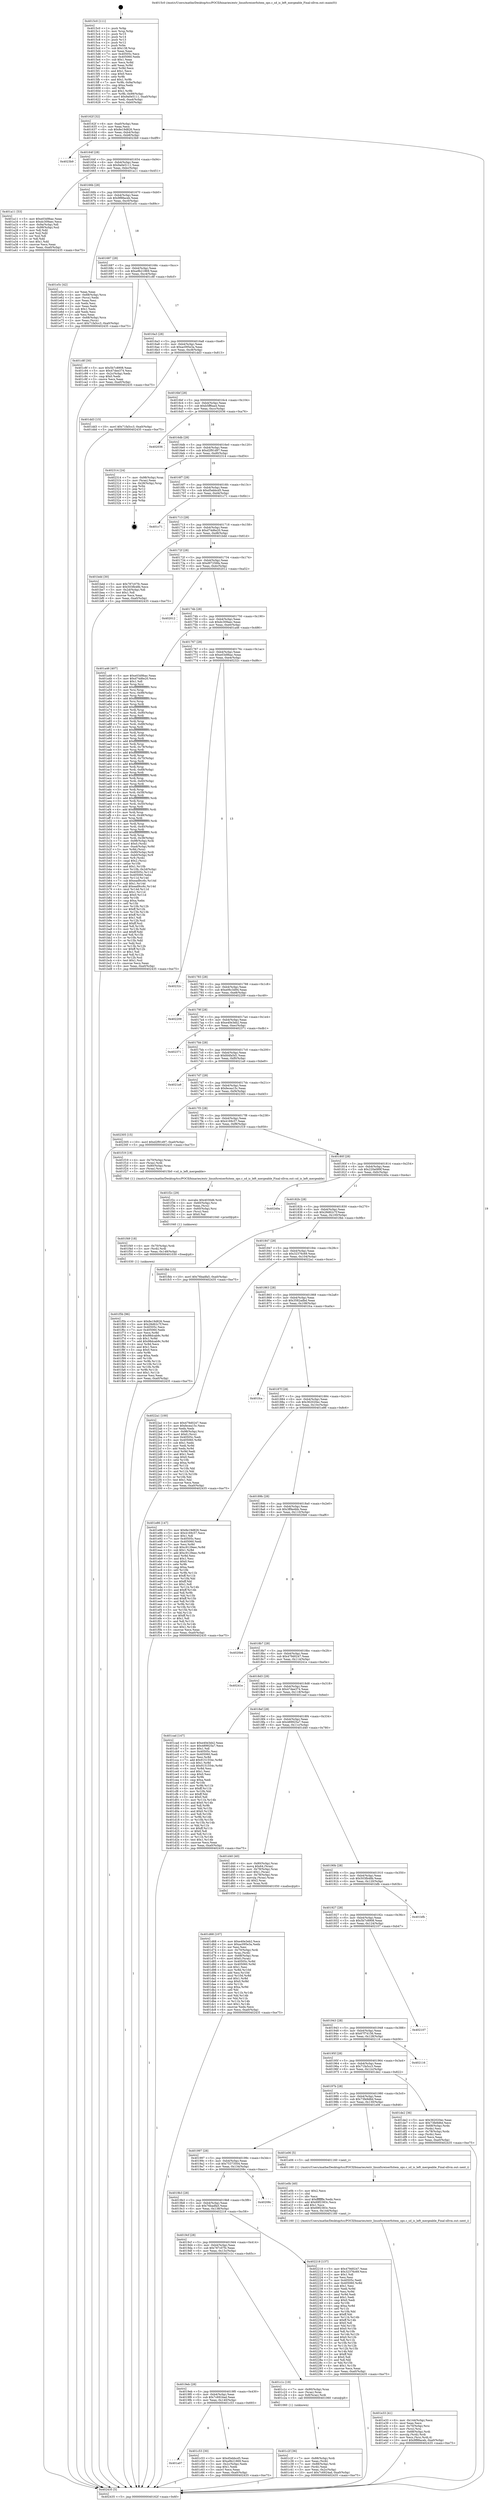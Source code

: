 digraph "0x4015c0" {
  label = "0x4015c0 (/mnt/c/Users/mathe/Desktop/tcc/POCII/binaries/extr_linuxfsreiserfsitem_ops.c_sd_is_left_mergeable_Final-ollvm.out::main(0))"
  labelloc = "t"
  node[shape=record]

  Entry [label="",width=0.3,height=0.3,shape=circle,fillcolor=black,style=filled]
  "0x40162f" [label="{
     0x40162f [32]\l
     | [instrs]\l
     &nbsp;&nbsp;0x40162f \<+6\>: mov -0xa0(%rbp),%eax\l
     &nbsp;&nbsp;0x401635 \<+2\>: mov %eax,%ecx\l
     &nbsp;&nbsp;0x401637 \<+6\>: sub $0x8e19d826,%ecx\l
     &nbsp;&nbsp;0x40163d \<+6\>: mov %eax,-0xb4(%rbp)\l
     &nbsp;&nbsp;0x401643 \<+6\>: mov %ecx,-0xb8(%rbp)\l
     &nbsp;&nbsp;0x401649 \<+6\>: je 00000000004023b9 \<main+0xdf9\>\l
  }"]
  "0x4023b9" [label="{
     0x4023b9\l
  }", style=dashed]
  "0x40164f" [label="{
     0x40164f [28]\l
     | [instrs]\l
     &nbsp;&nbsp;0x40164f \<+5\>: jmp 0000000000401654 \<main+0x94\>\l
     &nbsp;&nbsp;0x401654 \<+6\>: mov -0xb4(%rbp),%eax\l
     &nbsp;&nbsp;0x40165a \<+5\>: sub $0x9a0e5111,%eax\l
     &nbsp;&nbsp;0x40165f \<+6\>: mov %eax,-0xbc(%rbp)\l
     &nbsp;&nbsp;0x401665 \<+6\>: je 0000000000401a11 \<main+0x451\>\l
  }"]
  Exit [label="",width=0.3,height=0.3,shape=circle,fillcolor=black,style=filled,peripheries=2]
  "0x401a11" [label="{
     0x401a11 [53]\l
     | [instrs]\l
     &nbsp;&nbsp;0x401a11 \<+5\>: mov $0xe03d9bac,%eax\l
     &nbsp;&nbsp;0x401a16 \<+5\>: mov $0xdc309aec,%ecx\l
     &nbsp;&nbsp;0x401a1b \<+6\>: mov -0x9a(%rbp),%dl\l
     &nbsp;&nbsp;0x401a21 \<+7\>: mov -0x99(%rbp),%sil\l
     &nbsp;&nbsp;0x401a28 \<+3\>: mov %dl,%dil\l
     &nbsp;&nbsp;0x401a2b \<+3\>: and %sil,%dil\l
     &nbsp;&nbsp;0x401a2e \<+3\>: xor %sil,%dl\l
     &nbsp;&nbsp;0x401a31 \<+3\>: or %dl,%dil\l
     &nbsp;&nbsp;0x401a34 \<+4\>: test $0x1,%dil\l
     &nbsp;&nbsp;0x401a38 \<+3\>: cmovne %ecx,%eax\l
     &nbsp;&nbsp;0x401a3b \<+6\>: mov %eax,-0xa0(%rbp)\l
     &nbsp;&nbsp;0x401a41 \<+5\>: jmp 0000000000402435 \<main+0xe75\>\l
  }"]
  "0x40166b" [label="{
     0x40166b [28]\l
     | [instrs]\l
     &nbsp;&nbsp;0x40166b \<+5\>: jmp 0000000000401670 \<main+0xb0\>\l
     &nbsp;&nbsp;0x401670 \<+6\>: mov -0xb4(%rbp),%eax\l
     &nbsp;&nbsp;0x401676 \<+5\>: sub $0x9f88aceb,%eax\l
     &nbsp;&nbsp;0x40167b \<+6\>: mov %eax,-0xc0(%rbp)\l
     &nbsp;&nbsp;0x401681 \<+6\>: je 0000000000401e5c \<main+0x89c\>\l
  }"]
  "0x402435" [label="{
     0x402435 [5]\l
     | [instrs]\l
     &nbsp;&nbsp;0x402435 \<+5\>: jmp 000000000040162f \<main+0x6f\>\l
  }"]
  "0x4015c0" [label="{
     0x4015c0 [111]\l
     | [instrs]\l
     &nbsp;&nbsp;0x4015c0 \<+1\>: push %rbp\l
     &nbsp;&nbsp;0x4015c1 \<+3\>: mov %rsp,%rbp\l
     &nbsp;&nbsp;0x4015c4 \<+2\>: push %r15\l
     &nbsp;&nbsp;0x4015c6 \<+2\>: push %r14\l
     &nbsp;&nbsp;0x4015c8 \<+2\>: push %r13\l
     &nbsp;&nbsp;0x4015ca \<+2\>: push %r12\l
     &nbsp;&nbsp;0x4015cc \<+1\>: push %rbx\l
     &nbsp;&nbsp;0x4015cd \<+7\>: sub $0x138,%rsp\l
     &nbsp;&nbsp;0x4015d4 \<+2\>: xor %eax,%eax\l
     &nbsp;&nbsp;0x4015d6 \<+7\>: mov 0x40505c,%ecx\l
     &nbsp;&nbsp;0x4015dd \<+7\>: mov 0x405060,%edx\l
     &nbsp;&nbsp;0x4015e4 \<+3\>: sub $0x1,%eax\l
     &nbsp;&nbsp;0x4015e7 \<+3\>: mov %ecx,%r8d\l
     &nbsp;&nbsp;0x4015ea \<+3\>: add %eax,%r8d\l
     &nbsp;&nbsp;0x4015ed \<+4\>: imul %r8d,%ecx\l
     &nbsp;&nbsp;0x4015f1 \<+3\>: and $0x1,%ecx\l
     &nbsp;&nbsp;0x4015f4 \<+3\>: cmp $0x0,%ecx\l
     &nbsp;&nbsp;0x4015f7 \<+4\>: sete %r9b\l
     &nbsp;&nbsp;0x4015fb \<+4\>: and $0x1,%r9b\l
     &nbsp;&nbsp;0x4015ff \<+7\>: mov %r9b,-0x9a(%rbp)\l
     &nbsp;&nbsp;0x401606 \<+3\>: cmp $0xa,%edx\l
     &nbsp;&nbsp;0x401609 \<+4\>: setl %r9b\l
     &nbsp;&nbsp;0x40160d \<+4\>: and $0x1,%r9b\l
     &nbsp;&nbsp;0x401611 \<+7\>: mov %r9b,-0x99(%rbp)\l
     &nbsp;&nbsp;0x401618 \<+10\>: movl $0x9a0e5111,-0xa0(%rbp)\l
     &nbsp;&nbsp;0x401622 \<+6\>: mov %edi,-0xa4(%rbp)\l
     &nbsp;&nbsp;0x401628 \<+7\>: mov %rsi,-0xb0(%rbp)\l
  }"]
  "0x401f5b" [label="{
     0x401f5b [96]\l
     | [instrs]\l
     &nbsp;&nbsp;0x401f5b \<+5\>: mov $0x8e19d826,%eax\l
     &nbsp;&nbsp;0x401f60 \<+5\>: mov $0x28d62c7f,%esi\l
     &nbsp;&nbsp;0x401f65 \<+7\>: mov 0x40505c,%ecx\l
     &nbsp;&nbsp;0x401f6c \<+7\>: mov 0x405060,%edx\l
     &nbsp;&nbsp;0x401f73 \<+3\>: mov %ecx,%r8d\l
     &nbsp;&nbsp;0x401f76 \<+7\>: sub $0x98dcab9c,%r8d\l
     &nbsp;&nbsp;0x401f7d \<+4\>: sub $0x1,%r8d\l
     &nbsp;&nbsp;0x401f81 \<+7\>: add $0x98dcab9c,%r8d\l
     &nbsp;&nbsp;0x401f88 \<+4\>: imul %r8d,%ecx\l
     &nbsp;&nbsp;0x401f8c \<+3\>: and $0x1,%ecx\l
     &nbsp;&nbsp;0x401f8f \<+3\>: cmp $0x0,%ecx\l
     &nbsp;&nbsp;0x401f92 \<+4\>: sete %r9b\l
     &nbsp;&nbsp;0x401f96 \<+3\>: cmp $0xa,%edx\l
     &nbsp;&nbsp;0x401f99 \<+4\>: setl %r10b\l
     &nbsp;&nbsp;0x401f9d \<+3\>: mov %r9b,%r11b\l
     &nbsp;&nbsp;0x401fa0 \<+3\>: and %r10b,%r11b\l
     &nbsp;&nbsp;0x401fa3 \<+3\>: xor %r10b,%r9b\l
     &nbsp;&nbsp;0x401fa6 \<+3\>: or %r9b,%r11b\l
     &nbsp;&nbsp;0x401fa9 \<+4\>: test $0x1,%r11b\l
     &nbsp;&nbsp;0x401fad \<+3\>: cmovne %esi,%eax\l
     &nbsp;&nbsp;0x401fb0 \<+6\>: mov %eax,-0xa0(%rbp)\l
     &nbsp;&nbsp;0x401fb6 \<+5\>: jmp 0000000000402435 \<main+0xe75\>\l
  }"]
  "0x401e5c" [label="{
     0x401e5c [42]\l
     | [instrs]\l
     &nbsp;&nbsp;0x401e5c \<+2\>: xor %eax,%eax\l
     &nbsp;&nbsp;0x401e5e \<+4\>: mov -0x68(%rbp),%rcx\l
     &nbsp;&nbsp;0x401e62 \<+2\>: mov (%rcx),%edx\l
     &nbsp;&nbsp;0x401e64 \<+2\>: mov %eax,%esi\l
     &nbsp;&nbsp;0x401e66 \<+2\>: sub %edx,%esi\l
     &nbsp;&nbsp;0x401e68 \<+2\>: mov %eax,%edx\l
     &nbsp;&nbsp;0x401e6a \<+3\>: sub $0x1,%edx\l
     &nbsp;&nbsp;0x401e6d \<+2\>: add %edx,%esi\l
     &nbsp;&nbsp;0x401e6f \<+2\>: sub %esi,%eax\l
     &nbsp;&nbsp;0x401e71 \<+4\>: mov -0x68(%rbp),%rcx\l
     &nbsp;&nbsp;0x401e75 \<+2\>: mov %eax,(%rcx)\l
     &nbsp;&nbsp;0x401e77 \<+10\>: movl $0x71fa5cc3,-0xa0(%rbp)\l
     &nbsp;&nbsp;0x401e81 \<+5\>: jmp 0000000000402435 \<main+0xe75\>\l
  }"]
  "0x401687" [label="{
     0x401687 [28]\l
     | [instrs]\l
     &nbsp;&nbsp;0x401687 \<+5\>: jmp 000000000040168c \<main+0xcc\>\l
     &nbsp;&nbsp;0x40168c \<+6\>: mov -0xb4(%rbp),%eax\l
     &nbsp;&nbsp;0x401692 \<+5\>: sub $0xa9b21869,%eax\l
     &nbsp;&nbsp;0x401697 \<+6\>: mov %eax,-0xc4(%rbp)\l
     &nbsp;&nbsp;0x40169d \<+6\>: je 0000000000401c8f \<main+0x6cf\>\l
  }"]
  "0x401f49" [label="{
     0x401f49 [18]\l
     | [instrs]\l
     &nbsp;&nbsp;0x401f49 \<+4\>: mov -0x70(%rbp),%rdi\l
     &nbsp;&nbsp;0x401f4d \<+3\>: mov (%rdi),%rdi\l
     &nbsp;&nbsp;0x401f50 \<+6\>: mov %eax,-0x148(%rbp)\l
     &nbsp;&nbsp;0x401f56 \<+5\>: call 0000000000401030 \<free@plt\>\l
     | [calls]\l
     &nbsp;&nbsp;0x401030 \{1\} (unknown)\l
  }"]
  "0x401c8f" [label="{
     0x401c8f [30]\l
     | [instrs]\l
     &nbsp;&nbsp;0x401c8f \<+5\>: mov $0x5b7c8908,%eax\l
     &nbsp;&nbsp;0x401c94 \<+5\>: mov $0x47dee374,%ecx\l
     &nbsp;&nbsp;0x401c99 \<+3\>: mov -0x2c(%rbp),%edx\l
     &nbsp;&nbsp;0x401c9c \<+3\>: cmp $0x0,%edx\l
     &nbsp;&nbsp;0x401c9f \<+3\>: cmove %ecx,%eax\l
     &nbsp;&nbsp;0x401ca2 \<+6\>: mov %eax,-0xa0(%rbp)\l
     &nbsp;&nbsp;0x401ca8 \<+5\>: jmp 0000000000402435 \<main+0xe75\>\l
  }"]
  "0x4016a3" [label="{
     0x4016a3 [28]\l
     | [instrs]\l
     &nbsp;&nbsp;0x4016a3 \<+5\>: jmp 00000000004016a8 \<main+0xe8\>\l
     &nbsp;&nbsp;0x4016a8 \<+6\>: mov -0xb4(%rbp),%eax\l
     &nbsp;&nbsp;0x4016ae \<+5\>: sub $0xac095e3a,%eax\l
     &nbsp;&nbsp;0x4016b3 \<+6\>: mov %eax,-0xc8(%rbp)\l
     &nbsp;&nbsp;0x4016b9 \<+6\>: je 0000000000401dd3 \<main+0x813\>\l
  }"]
  "0x401f2c" [label="{
     0x401f2c [29]\l
     | [instrs]\l
     &nbsp;&nbsp;0x401f2c \<+10\>: movabs $0x4030d6,%rdi\l
     &nbsp;&nbsp;0x401f36 \<+4\>: mov -0x60(%rbp),%rsi\l
     &nbsp;&nbsp;0x401f3a \<+2\>: mov %eax,(%rsi)\l
     &nbsp;&nbsp;0x401f3c \<+4\>: mov -0x60(%rbp),%rsi\l
     &nbsp;&nbsp;0x401f40 \<+2\>: mov (%rsi),%esi\l
     &nbsp;&nbsp;0x401f42 \<+2\>: mov $0x0,%al\l
     &nbsp;&nbsp;0x401f44 \<+5\>: call 0000000000401040 \<printf@plt\>\l
     | [calls]\l
     &nbsp;&nbsp;0x401040 \{1\} (unknown)\l
  }"]
  "0x401dd3" [label="{
     0x401dd3 [15]\l
     | [instrs]\l
     &nbsp;&nbsp;0x401dd3 \<+10\>: movl $0x71fa5cc3,-0xa0(%rbp)\l
     &nbsp;&nbsp;0x401ddd \<+5\>: jmp 0000000000402435 \<main+0xe75\>\l
  }"]
  "0x4016bf" [label="{
     0x4016bf [28]\l
     | [instrs]\l
     &nbsp;&nbsp;0x4016bf \<+5\>: jmp 00000000004016c4 \<main+0x104\>\l
     &nbsp;&nbsp;0x4016c4 \<+6\>: mov -0xb4(%rbp),%eax\l
     &nbsp;&nbsp;0x4016ca \<+5\>: sub $0xb5ff6aa4,%eax\l
     &nbsp;&nbsp;0x4016cf \<+6\>: mov %eax,-0xcc(%rbp)\l
     &nbsp;&nbsp;0x4016d5 \<+6\>: je 0000000000402036 \<main+0xa76\>\l
  }"]
  "0x401e33" [label="{
     0x401e33 [41]\l
     | [instrs]\l
     &nbsp;&nbsp;0x401e33 \<+6\>: mov -0x144(%rbp),%ecx\l
     &nbsp;&nbsp;0x401e39 \<+3\>: imul %eax,%ecx\l
     &nbsp;&nbsp;0x401e3c \<+4\>: mov -0x70(%rbp),%rsi\l
     &nbsp;&nbsp;0x401e40 \<+3\>: mov (%rsi),%rsi\l
     &nbsp;&nbsp;0x401e43 \<+4\>: mov -0x68(%rbp),%rdi\l
     &nbsp;&nbsp;0x401e47 \<+3\>: movslq (%rdi),%rdi\l
     &nbsp;&nbsp;0x401e4a \<+3\>: mov %ecx,(%rsi,%rdi,4)\l
     &nbsp;&nbsp;0x401e4d \<+10\>: movl $0x9f88aceb,-0xa0(%rbp)\l
     &nbsp;&nbsp;0x401e57 \<+5\>: jmp 0000000000402435 \<main+0xe75\>\l
  }"]
  "0x402036" [label="{
     0x402036\l
  }", style=dashed]
  "0x4016db" [label="{
     0x4016db [28]\l
     | [instrs]\l
     &nbsp;&nbsp;0x4016db \<+5\>: jmp 00000000004016e0 \<main+0x120\>\l
     &nbsp;&nbsp;0x4016e0 \<+6\>: mov -0xb4(%rbp),%eax\l
     &nbsp;&nbsp;0x4016e6 \<+5\>: sub $0xd2f91d97,%eax\l
     &nbsp;&nbsp;0x4016eb \<+6\>: mov %eax,-0xd0(%rbp)\l
     &nbsp;&nbsp;0x4016f1 \<+6\>: je 0000000000402314 \<main+0xd54\>\l
  }"]
  "0x401e0b" [label="{
     0x401e0b [40]\l
     | [instrs]\l
     &nbsp;&nbsp;0x401e0b \<+5\>: mov $0x2,%ecx\l
     &nbsp;&nbsp;0x401e10 \<+1\>: cltd\l
     &nbsp;&nbsp;0x401e11 \<+2\>: idiv %ecx\l
     &nbsp;&nbsp;0x401e13 \<+6\>: imul $0xfffffffe,%edx,%ecx\l
     &nbsp;&nbsp;0x401e19 \<+6\>: add $0x69f2383c,%ecx\l
     &nbsp;&nbsp;0x401e1f \<+3\>: add $0x1,%ecx\l
     &nbsp;&nbsp;0x401e22 \<+6\>: sub $0x69f2383c,%ecx\l
     &nbsp;&nbsp;0x401e28 \<+6\>: mov %ecx,-0x144(%rbp)\l
     &nbsp;&nbsp;0x401e2e \<+5\>: call 0000000000401160 \<next_i\>\l
     | [calls]\l
     &nbsp;&nbsp;0x401160 \{1\} (/mnt/c/Users/mathe/Desktop/tcc/POCII/binaries/extr_linuxfsreiserfsitem_ops.c_sd_is_left_mergeable_Final-ollvm.out::next_i)\l
  }"]
  "0x402314" [label="{
     0x402314 [24]\l
     | [instrs]\l
     &nbsp;&nbsp;0x402314 \<+7\>: mov -0x98(%rbp),%rax\l
     &nbsp;&nbsp;0x40231b \<+2\>: mov (%rax),%eax\l
     &nbsp;&nbsp;0x40231d \<+4\>: lea -0x28(%rbp),%rsp\l
     &nbsp;&nbsp;0x402321 \<+1\>: pop %rbx\l
     &nbsp;&nbsp;0x402322 \<+2\>: pop %r12\l
     &nbsp;&nbsp;0x402324 \<+2\>: pop %r13\l
     &nbsp;&nbsp;0x402326 \<+2\>: pop %r14\l
     &nbsp;&nbsp;0x402328 \<+2\>: pop %r15\l
     &nbsp;&nbsp;0x40232a \<+1\>: pop %rbp\l
     &nbsp;&nbsp;0x40232b \<+1\>: ret\l
  }"]
  "0x4016f7" [label="{
     0x4016f7 [28]\l
     | [instrs]\l
     &nbsp;&nbsp;0x4016f7 \<+5\>: jmp 00000000004016fc \<main+0x13c\>\l
     &nbsp;&nbsp;0x4016fc \<+6\>: mov -0xb4(%rbp),%eax\l
     &nbsp;&nbsp;0x401702 \<+5\>: sub $0xd5ebbcd5,%eax\l
     &nbsp;&nbsp;0x401707 \<+6\>: mov %eax,-0xd4(%rbp)\l
     &nbsp;&nbsp;0x40170d \<+6\>: je 0000000000401c71 \<main+0x6b1\>\l
  }"]
  "0x401d68" [label="{
     0x401d68 [107]\l
     | [instrs]\l
     &nbsp;&nbsp;0x401d68 \<+5\>: mov $0xe40e3eb2,%ecx\l
     &nbsp;&nbsp;0x401d6d \<+5\>: mov $0xac095e3a,%edx\l
     &nbsp;&nbsp;0x401d72 \<+2\>: xor %esi,%esi\l
     &nbsp;&nbsp;0x401d74 \<+4\>: mov -0x70(%rbp),%rdi\l
     &nbsp;&nbsp;0x401d78 \<+3\>: mov %rax,(%rdi)\l
     &nbsp;&nbsp;0x401d7b \<+4\>: mov -0x68(%rbp),%rax\l
     &nbsp;&nbsp;0x401d7f \<+6\>: movl $0x0,(%rax)\l
     &nbsp;&nbsp;0x401d85 \<+8\>: mov 0x40505c,%r8d\l
     &nbsp;&nbsp;0x401d8d \<+8\>: mov 0x405060,%r9d\l
     &nbsp;&nbsp;0x401d95 \<+3\>: sub $0x1,%esi\l
     &nbsp;&nbsp;0x401d98 \<+3\>: mov %r8d,%r10d\l
     &nbsp;&nbsp;0x401d9b \<+3\>: add %esi,%r10d\l
     &nbsp;&nbsp;0x401d9e \<+4\>: imul %r10d,%r8d\l
     &nbsp;&nbsp;0x401da2 \<+4\>: and $0x1,%r8d\l
     &nbsp;&nbsp;0x401da6 \<+4\>: cmp $0x0,%r8d\l
     &nbsp;&nbsp;0x401daa \<+4\>: sete %r11b\l
     &nbsp;&nbsp;0x401dae \<+4\>: cmp $0xa,%r9d\l
     &nbsp;&nbsp;0x401db2 \<+3\>: setl %bl\l
     &nbsp;&nbsp;0x401db5 \<+3\>: mov %r11b,%r14b\l
     &nbsp;&nbsp;0x401db8 \<+3\>: and %bl,%r14b\l
     &nbsp;&nbsp;0x401dbb \<+3\>: xor %bl,%r11b\l
     &nbsp;&nbsp;0x401dbe \<+3\>: or %r11b,%r14b\l
     &nbsp;&nbsp;0x401dc1 \<+4\>: test $0x1,%r14b\l
     &nbsp;&nbsp;0x401dc5 \<+3\>: cmovne %edx,%ecx\l
     &nbsp;&nbsp;0x401dc8 \<+6\>: mov %ecx,-0xa0(%rbp)\l
     &nbsp;&nbsp;0x401dce \<+5\>: jmp 0000000000402435 \<main+0xe75\>\l
  }"]
  "0x401c71" [label="{
     0x401c71\l
  }", style=dashed]
  "0x401713" [label="{
     0x401713 [28]\l
     | [instrs]\l
     &nbsp;&nbsp;0x401713 \<+5\>: jmp 0000000000401718 \<main+0x158\>\l
     &nbsp;&nbsp;0x401718 \<+6\>: mov -0xb4(%rbp),%eax\l
     &nbsp;&nbsp;0x40171e \<+5\>: sub $0xd74d6e20,%eax\l
     &nbsp;&nbsp;0x401723 \<+6\>: mov %eax,-0xd8(%rbp)\l
     &nbsp;&nbsp;0x401729 \<+6\>: je 0000000000401bdd \<main+0x61d\>\l
  }"]
  "0x401a07" [label="{
     0x401a07\l
  }", style=dashed]
  "0x401bdd" [label="{
     0x401bdd [30]\l
     | [instrs]\l
     &nbsp;&nbsp;0x401bdd \<+5\>: mov $0x787c07fc,%eax\l
     &nbsp;&nbsp;0x401be2 \<+5\>: mov $0x503fb48b,%ecx\l
     &nbsp;&nbsp;0x401be7 \<+3\>: mov -0x2d(%rbp),%dl\l
     &nbsp;&nbsp;0x401bea \<+3\>: test $0x1,%dl\l
     &nbsp;&nbsp;0x401bed \<+3\>: cmovne %ecx,%eax\l
     &nbsp;&nbsp;0x401bf0 \<+6\>: mov %eax,-0xa0(%rbp)\l
     &nbsp;&nbsp;0x401bf6 \<+5\>: jmp 0000000000402435 \<main+0xe75\>\l
  }"]
  "0x40172f" [label="{
     0x40172f [28]\l
     | [instrs]\l
     &nbsp;&nbsp;0x40172f \<+5\>: jmp 0000000000401734 \<main+0x174\>\l
     &nbsp;&nbsp;0x401734 \<+6\>: mov -0xb4(%rbp),%eax\l
     &nbsp;&nbsp;0x40173a \<+5\>: sub $0xd97256fa,%eax\l
     &nbsp;&nbsp;0x40173f \<+6\>: mov %eax,-0xdc(%rbp)\l
     &nbsp;&nbsp;0x401745 \<+6\>: je 0000000000402012 \<main+0xa52\>\l
  }"]
  "0x401c53" [label="{
     0x401c53 [30]\l
     | [instrs]\l
     &nbsp;&nbsp;0x401c53 \<+5\>: mov $0xd5ebbcd5,%eax\l
     &nbsp;&nbsp;0x401c58 \<+5\>: mov $0xa9b21869,%ecx\l
     &nbsp;&nbsp;0x401c5d \<+3\>: mov -0x2c(%rbp),%edx\l
     &nbsp;&nbsp;0x401c60 \<+3\>: cmp $0x1,%edx\l
     &nbsp;&nbsp;0x401c63 \<+3\>: cmovl %ecx,%eax\l
     &nbsp;&nbsp;0x401c66 \<+6\>: mov %eax,-0xa0(%rbp)\l
     &nbsp;&nbsp;0x401c6c \<+5\>: jmp 0000000000402435 \<main+0xe75\>\l
  }"]
  "0x402012" [label="{
     0x402012\l
  }", style=dashed]
  "0x40174b" [label="{
     0x40174b [28]\l
     | [instrs]\l
     &nbsp;&nbsp;0x40174b \<+5\>: jmp 0000000000401750 \<main+0x190\>\l
     &nbsp;&nbsp;0x401750 \<+6\>: mov -0xb4(%rbp),%eax\l
     &nbsp;&nbsp;0x401756 \<+5\>: sub $0xdc309aec,%eax\l
     &nbsp;&nbsp;0x40175b \<+6\>: mov %eax,-0xe0(%rbp)\l
     &nbsp;&nbsp;0x401761 \<+6\>: je 0000000000401a46 \<main+0x486\>\l
  }"]
  "0x401c2f" [label="{
     0x401c2f [36]\l
     | [instrs]\l
     &nbsp;&nbsp;0x401c2f \<+7\>: mov -0x88(%rbp),%rdi\l
     &nbsp;&nbsp;0x401c36 \<+2\>: mov %eax,(%rdi)\l
     &nbsp;&nbsp;0x401c38 \<+7\>: mov -0x88(%rbp),%rdi\l
     &nbsp;&nbsp;0x401c3f \<+2\>: mov (%rdi),%eax\l
     &nbsp;&nbsp;0x401c41 \<+3\>: mov %eax,-0x2c(%rbp)\l
     &nbsp;&nbsp;0x401c44 \<+10\>: movl $0x7c6924ad,-0xa0(%rbp)\l
     &nbsp;&nbsp;0x401c4e \<+5\>: jmp 0000000000402435 \<main+0xe75\>\l
  }"]
  "0x401a46" [label="{
     0x401a46 [407]\l
     | [instrs]\l
     &nbsp;&nbsp;0x401a46 \<+5\>: mov $0xe03d9bac,%eax\l
     &nbsp;&nbsp;0x401a4b \<+5\>: mov $0xd74d6e20,%ecx\l
     &nbsp;&nbsp;0x401a50 \<+2\>: mov $0x1,%dl\l
     &nbsp;&nbsp;0x401a52 \<+3\>: mov %rsp,%rsi\l
     &nbsp;&nbsp;0x401a55 \<+4\>: add $0xfffffffffffffff0,%rsi\l
     &nbsp;&nbsp;0x401a59 \<+3\>: mov %rsi,%rsp\l
     &nbsp;&nbsp;0x401a5c \<+7\>: mov %rsi,-0x98(%rbp)\l
     &nbsp;&nbsp;0x401a63 \<+3\>: mov %rsp,%rsi\l
     &nbsp;&nbsp;0x401a66 \<+4\>: add $0xfffffffffffffff0,%rsi\l
     &nbsp;&nbsp;0x401a6a \<+3\>: mov %rsi,%rsp\l
     &nbsp;&nbsp;0x401a6d \<+3\>: mov %rsp,%rdi\l
     &nbsp;&nbsp;0x401a70 \<+4\>: add $0xfffffffffffffff0,%rdi\l
     &nbsp;&nbsp;0x401a74 \<+3\>: mov %rdi,%rsp\l
     &nbsp;&nbsp;0x401a77 \<+7\>: mov %rdi,-0x90(%rbp)\l
     &nbsp;&nbsp;0x401a7e \<+3\>: mov %rsp,%rdi\l
     &nbsp;&nbsp;0x401a81 \<+4\>: add $0xfffffffffffffff0,%rdi\l
     &nbsp;&nbsp;0x401a85 \<+3\>: mov %rdi,%rsp\l
     &nbsp;&nbsp;0x401a88 \<+7\>: mov %rdi,-0x88(%rbp)\l
     &nbsp;&nbsp;0x401a8f \<+3\>: mov %rsp,%rdi\l
     &nbsp;&nbsp;0x401a92 \<+4\>: add $0xfffffffffffffff0,%rdi\l
     &nbsp;&nbsp;0x401a96 \<+3\>: mov %rdi,%rsp\l
     &nbsp;&nbsp;0x401a99 \<+4\>: mov %rdi,-0x80(%rbp)\l
     &nbsp;&nbsp;0x401a9d \<+3\>: mov %rsp,%rdi\l
     &nbsp;&nbsp;0x401aa0 \<+4\>: add $0xfffffffffffffff0,%rdi\l
     &nbsp;&nbsp;0x401aa4 \<+3\>: mov %rdi,%rsp\l
     &nbsp;&nbsp;0x401aa7 \<+4\>: mov %rdi,-0x78(%rbp)\l
     &nbsp;&nbsp;0x401aab \<+3\>: mov %rsp,%rdi\l
     &nbsp;&nbsp;0x401aae \<+4\>: add $0xfffffffffffffff0,%rdi\l
     &nbsp;&nbsp;0x401ab2 \<+3\>: mov %rdi,%rsp\l
     &nbsp;&nbsp;0x401ab5 \<+4\>: mov %rdi,-0x70(%rbp)\l
     &nbsp;&nbsp;0x401ab9 \<+3\>: mov %rsp,%rdi\l
     &nbsp;&nbsp;0x401abc \<+4\>: add $0xfffffffffffffff0,%rdi\l
     &nbsp;&nbsp;0x401ac0 \<+3\>: mov %rdi,%rsp\l
     &nbsp;&nbsp;0x401ac3 \<+4\>: mov %rdi,-0x68(%rbp)\l
     &nbsp;&nbsp;0x401ac7 \<+3\>: mov %rsp,%rdi\l
     &nbsp;&nbsp;0x401aca \<+4\>: add $0xfffffffffffffff0,%rdi\l
     &nbsp;&nbsp;0x401ace \<+3\>: mov %rdi,%rsp\l
     &nbsp;&nbsp;0x401ad1 \<+4\>: mov %rdi,-0x60(%rbp)\l
     &nbsp;&nbsp;0x401ad5 \<+3\>: mov %rsp,%rdi\l
     &nbsp;&nbsp;0x401ad8 \<+4\>: add $0xfffffffffffffff0,%rdi\l
     &nbsp;&nbsp;0x401adc \<+3\>: mov %rdi,%rsp\l
     &nbsp;&nbsp;0x401adf \<+4\>: mov %rdi,-0x58(%rbp)\l
     &nbsp;&nbsp;0x401ae3 \<+3\>: mov %rsp,%rdi\l
     &nbsp;&nbsp;0x401ae6 \<+4\>: add $0xfffffffffffffff0,%rdi\l
     &nbsp;&nbsp;0x401aea \<+3\>: mov %rdi,%rsp\l
     &nbsp;&nbsp;0x401aed \<+4\>: mov %rdi,-0x50(%rbp)\l
     &nbsp;&nbsp;0x401af1 \<+3\>: mov %rsp,%rdi\l
     &nbsp;&nbsp;0x401af4 \<+4\>: add $0xfffffffffffffff0,%rdi\l
     &nbsp;&nbsp;0x401af8 \<+3\>: mov %rdi,%rsp\l
     &nbsp;&nbsp;0x401afb \<+4\>: mov %rdi,-0x48(%rbp)\l
     &nbsp;&nbsp;0x401aff \<+3\>: mov %rsp,%rdi\l
     &nbsp;&nbsp;0x401b02 \<+4\>: add $0xfffffffffffffff0,%rdi\l
     &nbsp;&nbsp;0x401b06 \<+3\>: mov %rdi,%rsp\l
     &nbsp;&nbsp;0x401b09 \<+4\>: mov %rdi,-0x40(%rbp)\l
     &nbsp;&nbsp;0x401b0d \<+3\>: mov %rsp,%rdi\l
     &nbsp;&nbsp;0x401b10 \<+4\>: add $0xfffffffffffffff0,%rdi\l
     &nbsp;&nbsp;0x401b14 \<+3\>: mov %rdi,%rsp\l
     &nbsp;&nbsp;0x401b17 \<+4\>: mov %rdi,-0x38(%rbp)\l
     &nbsp;&nbsp;0x401b1b \<+7\>: mov -0x98(%rbp),%rdi\l
     &nbsp;&nbsp;0x401b22 \<+6\>: movl $0x0,(%rdi)\l
     &nbsp;&nbsp;0x401b28 \<+7\>: mov -0xa4(%rbp),%r8d\l
     &nbsp;&nbsp;0x401b2f \<+3\>: mov %r8d,(%rsi)\l
     &nbsp;&nbsp;0x401b32 \<+7\>: mov -0x90(%rbp),%rdi\l
     &nbsp;&nbsp;0x401b39 \<+7\>: mov -0xb0(%rbp),%r9\l
     &nbsp;&nbsp;0x401b40 \<+3\>: mov %r9,(%rdi)\l
     &nbsp;&nbsp;0x401b43 \<+3\>: cmpl $0x2,(%rsi)\l
     &nbsp;&nbsp;0x401b46 \<+4\>: setne %r10b\l
     &nbsp;&nbsp;0x401b4a \<+4\>: and $0x1,%r10b\l
     &nbsp;&nbsp;0x401b4e \<+4\>: mov %r10b,-0x2d(%rbp)\l
     &nbsp;&nbsp;0x401b52 \<+8\>: mov 0x40505c,%r11d\l
     &nbsp;&nbsp;0x401b5a \<+7\>: mov 0x405060,%ebx\l
     &nbsp;&nbsp;0x401b61 \<+3\>: mov %r11d,%r14d\l
     &nbsp;&nbsp;0x401b64 \<+7\>: sub $0xead9cc6c,%r14d\l
     &nbsp;&nbsp;0x401b6b \<+4\>: sub $0x1,%r14d\l
     &nbsp;&nbsp;0x401b6f \<+7\>: add $0xead9cc6c,%r14d\l
     &nbsp;&nbsp;0x401b76 \<+4\>: imul %r14d,%r11d\l
     &nbsp;&nbsp;0x401b7a \<+4\>: and $0x1,%r11d\l
     &nbsp;&nbsp;0x401b7e \<+4\>: cmp $0x0,%r11d\l
     &nbsp;&nbsp;0x401b82 \<+4\>: sete %r10b\l
     &nbsp;&nbsp;0x401b86 \<+3\>: cmp $0xa,%ebx\l
     &nbsp;&nbsp;0x401b89 \<+4\>: setl %r15b\l
     &nbsp;&nbsp;0x401b8d \<+3\>: mov %r10b,%r12b\l
     &nbsp;&nbsp;0x401b90 \<+4\>: xor $0xff,%r12b\l
     &nbsp;&nbsp;0x401b94 \<+3\>: mov %r15b,%r13b\l
     &nbsp;&nbsp;0x401b97 \<+4\>: xor $0xff,%r13b\l
     &nbsp;&nbsp;0x401b9b \<+3\>: xor $0x1,%dl\l
     &nbsp;&nbsp;0x401b9e \<+3\>: mov %r12b,%sil\l
     &nbsp;&nbsp;0x401ba1 \<+4\>: and $0xff,%sil\l
     &nbsp;&nbsp;0x401ba5 \<+3\>: and %dl,%r10b\l
     &nbsp;&nbsp;0x401ba8 \<+3\>: mov %r13b,%dil\l
     &nbsp;&nbsp;0x401bab \<+4\>: and $0xff,%dil\l
     &nbsp;&nbsp;0x401baf \<+3\>: and %dl,%r15b\l
     &nbsp;&nbsp;0x401bb2 \<+3\>: or %r10b,%sil\l
     &nbsp;&nbsp;0x401bb5 \<+3\>: or %r15b,%dil\l
     &nbsp;&nbsp;0x401bb8 \<+3\>: xor %dil,%sil\l
     &nbsp;&nbsp;0x401bbb \<+3\>: or %r13b,%r12b\l
     &nbsp;&nbsp;0x401bbe \<+4\>: xor $0xff,%r12b\l
     &nbsp;&nbsp;0x401bc2 \<+3\>: or $0x1,%dl\l
     &nbsp;&nbsp;0x401bc5 \<+3\>: and %dl,%r12b\l
     &nbsp;&nbsp;0x401bc8 \<+3\>: or %r12b,%sil\l
     &nbsp;&nbsp;0x401bcb \<+4\>: test $0x1,%sil\l
     &nbsp;&nbsp;0x401bcf \<+3\>: cmovne %ecx,%eax\l
     &nbsp;&nbsp;0x401bd2 \<+6\>: mov %eax,-0xa0(%rbp)\l
     &nbsp;&nbsp;0x401bd8 \<+5\>: jmp 0000000000402435 \<main+0xe75\>\l
  }"]
  "0x401767" [label="{
     0x401767 [28]\l
     | [instrs]\l
     &nbsp;&nbsp;0x401767 \<+5\>: jmp 000000000040176c \<main+0x1ac\>\l
     &nbsp;&nbsp;0x40176c \<+6\>: mov -0xb4(%rbp),%eax\l
     &nbsp;&nbsp;0x401772 \<+5\>: sub $0xe03d9bac,%eax\l
     &nbsp;&nbsp;0x401777 \<+6\>: mov %eax,-0xe4(%rbp)\l
     &nbsp;&nbsp;0x40177d \<+6\>: je 000000000040232c \<main+0xd6c\>\l
  }"]
  "0x4019eb" [label="{
     0x4019eb [28]\l
     | [instrs]\l
     &nbsp;&nbsp;0x4019eb \<+5\>: jmp 00000000004019f0 \<main+0x430\>\l
     &nbsp;&nbsp;0x4019f0 \<+6\>: mov -0xb4(%rbp),%eax\l
     &nbsp;&nbsp;0x4019f6 \<+5\>: sub $0x7c6924ad,%eax\l
     &nbsp;&nbsp;0x4019fb \<+6\>: mov %eax,-0x140(%rbp)\l
     &nbsp;&nbsp;0x401a01 \<+6\>: je 0000000000401c53 \<main+0x693\>\l
  }"]
  "0x401c1c" [label="{
     0x401c1c [19]\l
     | [instrs]\l
     &nbsp;&nbsp;0x401c1c \<+7\>: mov -0x90(%rbp),%rax\l
     &nbsp;&nbsp;0x401c23 \<+3\>: mov (%rax),%rax\l
     &nbsp;&nbsp;0x401c26 \<+4\>: mov 0x8(%rax),%rdi\l
     &nbsp;&nbsp;0x401c2a \<+5\>: call 0000000000401060 \<atoi@plt\>\l
     | [calls]\l
     &nbsp;&nbsp;0x401060 \{1\} (unknown)\l
  }"]
  "0x40232c" [label="{
     0x40232c\l
  }", style=dashed]
  "0x401783" [label="{
     0x401783 [28]\l
     | [instrs]\l
     &nbsp;&nbsp;0x401783 \<+5\>: jmp 0000000000401788 \<main+0x1c8\>\l
     &nbsp;&nbsp;0x401788 \<+6\>: mov -0xb4(%rbp),%eax\l
     &nbsp;&nbsp;0x40178e \<+5\>: sub $0xe06c3d94,%eax\l
     &nbsp;&nbsp;0x401793 \<+6\>: mov %eax,-0xe8(%rbp)\l
     &nbsp;&nbsp;0x401799 \<+6\>: je 0000000000402209 \<main+0xc49\>\l
  }"]
  "0x4019cf" [label="{
     0x4019cf [28]\l
     | [instrs]\l
     &nbsp;&nbsp;0x4019cf \<+5\>: jmp 00000000004019d4 \<main+0x414\>\l
     &nbsp;&nbsp;0x4019d4 \<+6\>: mov -0xb4(%rbp),%eax\l
     &nbsp;&nbsp;0x4019da \<+5\>: sub $0x787c07fc,%eax\l
     &nbsp;&nbsp;0x4019df \<+6\>: mov %eax,-0x13c(%rbp)\l
     &nbsp;&nbsp;0x4019e5 \<+6\>: je 0000000000401c1c \<main+0x65c\>\l
  }"]
  "0x402209" [label="{
     0x402209\l
  }", style=dashed]
  "0x40179f" [label="{
     0x40179f [28]\l
     | [instrs]\l
     &nbsp;&nbsp;0x40179f \<+5\>: jmp 00000000004017a4 \<main+0x1e4\>\l
     &nbsp;&nbsp;0x4017a4 \<+6\>: mov -0xb4(%rbp),%eax\l
     &nbsp;&nbsp;0x4017aa \<+5\>: sub $0xe40e3eb2,%eax\l
     &nbsp;&nbsp;0x4017af \<+6\>: mov %eax,-0xec(%rbp)\l
     &nbsp;&nbsp;0x4017b5 \<+6\>: je 0000000000402371 \<main+0xdb1\>\l
  }"]
  "0x402218" [label="{
     0x402218 [137]\l
     | [instrs]\l
     &nbsp;&nbsp;0x402218 \<+5\>: mov $0x479d0247,%eax\l
     &nbsp;&nbsp;0x40221d \<+5\>: mov $0x32376c69,%ecx\l
     &nbsp;&nbsp;0x402222 \<+2\>: mov $0x1,%dl\l
     &nbsp;&nbsp;0x402224 \<+2\>: xor %esi,%esi\l
     &nbsp;&nbsp;0x402226 \<+7\>: mov 0x40505c,%edi\l
     &nbsp;&nbsp;0x40222d \<+8\>: mov 0x405060,%r8d\l
     &nbsp;&nbsp;0x402235 \<+3\>: sub $0x1,%esi\l
     &nbsp;&nbsp;0x402238 \<+3\>: mov %edi,%r9d\l
     &nbsp;&nbsp;0x40223b \<+3\>: add %esi,%r9d\l
     &nbsp;&nbsp;0x40223e \<+4\>: imul %r9d,%edi\l
     &nbsp;&nbsp;0x402242 \<+3\>: and $0x1,%edi\l
     &nbsp;&nbsp;0x402245 \<+3\>: cmp $0x0,%edi\l
     &nbsp;&nbsp;0x402248 \<+4\>: sete %r10b\l
     &nbsp;&nbsp;0x40224c \<+4\>: cmp $0xa,%r8d\l
     &nbsp;&nbsp;0x402250 \<+4\>: setl %r11b\l
     &nbsp;&nbsp;0x402254 \<+3\>: mov %r10b,%bl\l
     &nbsp;&nbsp;0x402257 \<+3\>: xor $0xff,%bl\l
     &nbsp;&nbsp;0x40225a \<+3\>: mov %r11b,%r14b\l
     &nbsp;&nbsp;0x40225d \<+4\>: xor $0xff,%r14b\l
     &nbsp;&nbsp;0x402261 \<+3\>: xor $0x0,%dl\l
     &nbsp;&nbsp;0x402264 \<+3\>: mov %bl,%r15b\l
     &nbsp;&nbsp;0x402267 \<+4\>: and $0x0,%r15b\l
     &nbsp;&nbsp;0x40226b \<+3\>: and %dl,%r10b\l
     &nbsp;&nbsp;0x40226e \<+3\>: mov %r14b,%r12b\l
     &nbsp;&nbsp;0x402271 \<+4\>: and $0x0,%r12b\l
     &nbsp;&nbsp;0x402275 \<+3\>: and %dl,%r11b\l
     &nbsp;&nbsp;0x402278 \<+3\>: or %r10b,%r15b\l
     &nbsp;&nbsp;0x40227b \<+3\>: or %r11b,%r12b\l
     &nbsp;&nbsp;0x40227e \<+3\>: xor %r12b,%r15b\l
     &nbsp;&nbsp;0x402281 \<+3\>: or %r14b,%bl\l
     &nbsp;&nbsp;0x402284 \<+3\>: xor $0xff,%bl\l
     &nbsp;&nbsp;0x402287 \<+3\>: or $0x0,%dl\l
     &nbsp;&nbsp;0x40228a \<+2\>: and %dl,%bl\l
     &nbsp;&nbsp;0x40228c \<+3\>: or %bl,%r15b\l
     &nbsp;&nbsp;0x40228f \<+4\>: test $0x1,%r15b\l
     &nbsp;&nbsp;0x402293 \<+3\>: cmovne %ecx,%eax\l
     &nbsp;&nbsp;0x402296 \<+6\>: mov %eax,-0xa0(%rbp)\l
     &nbsp;&nbsp;0x40229c \<+5\>: jmp 0000000000402435 \<main+0xe75\>\l
  }"]
  "0x402371" [label="{
     0x402371\l
  }", style=dashed]
  "0x4017bb" [label="{
     0x4017bb [28]\l
     | [instrs]\l
     &nbsp;&nbsp;0x4017bb \<+5\>: jmp 00000000004017c0 \<main+0x200\>\l
     &nbsp;&nbsp;0x4017c0 \<+6\>: mov -0xb4(%rbp),%eax\l
     &nbsp;&nbsp;0x4017c6 \<+5\>: sub $0xfd4fa5d1,%eax\l
     &nbsp;&nbsp;0x4017cb \<+6\>: mov %eax,-0xf0(%rbp)\l
     &nbsp;&nbsp;0x4017d1 \<+6\>: je 00000000004021a9 \<main+0xbe9\>\l
  }"]
  "0x4019b3" [label="{
     0x4019b3 [28]\l
     | [instrs]\l
     &nbsp;&nbsp;0x4019b3 \<+5\>: jmp 00000000004019b8 \<main+0x3f8\>\l
     &nbsp;&nbsp;0x4019b8 \<+6\>: mov -0xb4(%rbp),%eax\l
     &nbsp;&nbsp;0x4019be \<+5\>: sub $0x76badfa5,%eax\l
     &nbsp;&nbsp;0x4019c3 \<+6\>: mov %eax,-0x138(%rbp)\l
     &nbsp;&nbsp;0x4019c9 \<+6\>: je 0000000000402218 \<main+0xc58\>\l
  }"]
  "0x4021a9" [label="{
     0x4021a9\l
  }", style=dashed]
  "0x4017d7" [label="{
     0x4017d7 [28]\l
     | [instrs]\l
     &nbsp;&nbsp;0x4017d7 \<+5\>: jmp 00000000004017dc \<main+0x21c\>\l
     &nbsp;&nbsp;0x4017dc \<+6\>: mov -0xb4(%rbp),%eax\l
     &nbsp;&nbsp;0x4017e2 \<+5\>: sub $0xfecea15c,%eax\l
     &nbsp;&nbsp;0x4017e7 \<+6\>: mov %eax,-0xf4(%rbp)\l
     &nbsp;&nbsp;0x4017ed \<+6\>: je 0000000000402305 \<main+0xd45\>\l
  }"]
  "0x40208c" [label="{
     0x40208c\l
  }", style=dashed]
  "0x402305" [label="{
     0x402305 [15]\l
     | [instrs]\l
     &nbsp;&nbsp;0x402305 \<+10\>: movl $0xd2f91d97,-0xa0(%rbp)\l
     &nbsp;&nbsp;0x40230f \<+5\>: jmp 0000000000402435 \<main+0xe75\>\l
  }"]
  "0x4017f3" [label="{
     0x4017f3 [28]\l
     | [instrs]\l
     &nbsp;&nbsp;0x4017f3 \<+5\>: jmp 00000000004017f8 \<main+0x238\>\l
     &nbsp;&nbsp;0x4017f8 \<+6\>: mov -0xb4(%rbp),%eax\l
     &nbsp;&nbsp;0x4017fe \<+5\>: sub $0x4169c57,%eax\l
     &nbsp;&nbsp;0x401803 \<+6\>: mov %eax,-0xf8(%rbp)\l
     &nbsp;&nbsp;0x401809 \<+6\>: je 0000000000401f19 \<main+0x959\>\l
  }"]
  "0x401997" [label="{
     0x401997 [28]\l
     | [instrs]\l
     &nbsp;&nbsp;0x401997 \<+5\>: jmp 000000000040199c \<main+0x3dc\>\l
     &nbsp;&nbsp;0x40199c \<+6\>: mov -0xb4(%rbp),%eax\l
     &nbsp;&nbsp;0x4019a2 \<+5\>: sub $0x75373504,%eax\l
     &nbsp;&nbsp;0x4019a7 \<+6\>: mov %eax,-0x134(%rbp)\l
     &nbsp;&nbsp;0x4019ad \<+6\>: je 000000000040208c \<main+0xacc\>\l
  }"]
  "0x401f19" [label="{
     0x401f19 [19]\l
     | [instrs]\l
     &nbsp;&nbsp;0x401f19 \<+4\>: mov -0x70(%rbp),%rax\l
     &nbsp;&nbsp;0x401f1d \<+3\>: mov (%rax),%rdi\l
     &nbsp;&nbsp;0x401f20 \<+4\>: mov -0x80(%rbp),%rax\l
     &nbsp;&nbsp;0x401f24 \<+3\>: mov (%rax),%rsi\l
     &nbsp;&nbsp;0x401f27 \<+5\>: call 00000000004015b0 \<sd_is_left_mergeable\>\l
     | [calls]\l
     &nbsp;&nbsp;0x4015b0 \{1\} (/mnt/c/Users/mathe/Desktop/tcc/POCII/binaries/extr_linuxfsreiserfsitem_ops.c_sd_is_left_mergeable_Final-ollvm.out::sd_is_left_mergeable)\l
  }"]
  "0x40180f" [label="{
     0x40180f [28]\l
     | [instrs]\l
     &nbsp;&nbsp;0x40180f \<+5\>: jmp 0000000000401814 \<main+0x254\>\l
     &nbsp;&nbsp;0x401814 \<+6\>: mov -0xb4(%rbp),%eax\l
     &nbsp;&nbsp;0x40181a \<+5\>: sub $0x220a089f,%eax\l
     &nbsp;&nbsp;0x40181f \<+6\>: mov %eax,-0xfc(%rbp)\l
     &nbsp;&nbsp;0x401825 \<+6\>: je 000000000040240a \<main+0xe4a\>\l
  }"]
  "0x401e06" [label="{
     0x401e06 [5]\l
     | [instrs]\l
     &nbsp;&nbsp;0x401e06 \<+5\>: call 0000000000401160 \<next_i\>\l
     | [calls]\l
     &nbsp;&nbsp;0x401160 \{1\} (/mnt/c/Users/mathe/Desktop/tcc/POCII/binaries/extr_linuxfsreiserfsitem_ops.c_sd_is_left_mergeable_Final-ollvm.out::next_i)\l
  }"]
  "0x40240a" [label="{
     0x40240a\l
  }", style=dashed]
  "0x40182b" [label="{
     0x40182b [28]\l
     | [instrs]\l
     &nbsp;&nbsp;0x40182b \<+5\>: jmp 0000000000401830 \<main+0x270\>\l
     &nbsp;&nbsp;0x401830 \<+6\>: mov -0xb4(%rbp),%eax\l
     &nbsp;&nbsp;0x401836 \<+5\>: sub $0x28d62c7f,%eax\l
     &nbsp;&nbsp;0x40183b \<+6\>: mov %eax,-0x100(%rbp)\l
     &nbsp;&nbsp;0x401841 \<+6\>: je 0000000000401fbb \<main+0x9fb\>\l
  }"]
  "0x40197b" [label="{
     0x40197b [28]\l
     | [instrs]\l
     &nbsp;&nbsp;0x40197b \<+5\>: jmp 0000000000401980 \<main+0x3c0\>\l
     &nbsp;&nbsp;0x401980 \<+6\>: mov -0xb4(%rbp),%eax\l
     &nbsp;&nbsp;0x401986 \<+5\>: sub $0x73fe9d6d,%eax\l
     &nbsp;&nbsp;0x40198b \<+6\>: mov %eax,-0x130(%rbp)\l
     &nbsp;&nbsp;0x401991 \<+6\>: je 0000000000401e06 \<main+0x846\>\l
  }"]
  "0x401fbb" [label="{
     0x401fbb [15]\l
     | [instrs]\l
     &nbsp;&nbsp;0x401fbb \<+10\>: movl $0x76badfa5,-0xa0(%rbp)\l
     &nbsp;&nbsp;0x401fc5 \<+5\>: jmp 0000000000402435 \<main+0xe75\>\l
  }"]
  "0x401847" [label="{
     0x401847 [28]\l
     | [instrs]\l
     &nbsp;&nbsp;0x401847 \<+5\>: jmp 000000000040184c \<main+0x28c\>\l
     &nbsp;&nbsp;0x40184c \<+6\>: mov -0xb4(%rbp),%eax\l
     &nbsp;&nbsp;0x401852 \<+5\>: sub $0x32376c69,%eax\l
     &nbsp;&nbsp;0x401857 \<+6\>: mov %eax,-0x104(%rbp)\l
     &nbsp;&nbsp;0x40185d \<+6\>: je 00000000004022a1 \<main+0xce1\>\l
  }"]
  "0x401de2" [label="{
     0x401de2 [36]\l
     | [instrs]\l
     &nbsp;&nbsp;0x401de2 \<+5\>: mov $0x362020ec,%eax\l
     &nbsp;&nbsp;0x401de7 \<+5\>: mov $0x73fe9d6d,%ecx\l
     &nbsp;&nbsp;0x401dec \<+4\>: mov -0x68(%rbp),%rdx\l
     &nbsp;&nbsp;0x401df0 \<+2\>: mov (%rdx),%esi\l
     &nbsp;&nbsp;0x401df2 \<+4\>: mov -0x78(%rbp),%rdx\l
     &nbsp;&nbsp;0x401df6 \<+2\>: cmp (%rdx),%esi\l
     &nbsp;&nbsp;0x401df8 \<+3\>: cmovl %ecx,%eax\l
     &nbsp;&nbsp;0x401dfb \<+6\>: mov %eax,-0xa0(%rbp)\l
     &nbsp;&nbsp;0x401e01 \<+5\>: jmp 0000000000402435 \<main+0xe75\>\l
  }"]
  "0x4022a1" [label="{
     0x4022a1 [100]\l
     | [instrs]\l
     &nbsp;&nbsp;0x4022a1 \<+5\>: mov $0x479d0247,%eax\l
     &nbsp;&nbsp;0x4022a6 \<+5\>: mov $0xfecea15c,%ecx\l
     &nbsp;&nbsp;0x4022ab \<+2\>: xor %edx,%edx\l
     &nbsp;&nbsp;0x4022ad \<+7\>: mov -0x98(%rbp),%rsi\l
     &nbsp;&nbsp;0x4022b4 \<+6\>: movl $0x0,(%rsi)\l
     &nbsp;&nbsp;0x4022ba \<+7\>: mov 0x40505c,%edi\l
     &nbsp;&nbsp;0x4022c1 \<+8\>: mov 0x405060,%r8d\l
     &nbsp;&nbsp;0x4022c9 \<+3\>: sub $0x1,%edx\l
     &nbsp;&nbsp;0x4022cc \<+3\>: mov %edi,%r9d\l
     &nbsp;&nbsp;0x4022cf \<+3\>: add %edx,%r9d\l
     &nbsp;&nbsp;0x4022d2 \<+4\>: imul %r9d,%edi\l
     &nbsp;&nbsp;0x4022d6 \<+3\>: and $0x1,%edi\l
     &nbsp;&nbsp;0x4022d9 \<+3\>: cmp $0x0,%edi\l
     &nbsp;&nbsp;0x4022dc \<+4\>: sete %r10b\l
     &nbsp;&nbsp;0x4022e0 \<+4\>: cmp $0xa,%r8d\l
     &nbsp;&nbsp;0x4022e4 \<+4\>: setl %r11b\l
     &nbsp;&nbsp;0x4022e8 \<+3\>: mov %r10b,%bl\l
     &nbsp;&nbsp;0x4022eb \<+3\>: and %r11b,%bl\l
     &nbsp;&nbsp;0x4022ee \<+3\>: xor %r11b,%r10b\l
     &nbsp;&nbsp;0x4022f1 \<+3\>: or %r10b,%bl\l
     &nbsp;&nbsp;0x4022f4 \<+3\>: test $0x1,%bl\l
     &nbsp;&nbsp;0x4022f7 \<+3\>: cmovne %ecx,%eax\l
     &nbsp;&nbsp;0x4022fa \<+6\>: mov %eax,-0xa0(%rbp)\l
     &nbsp;&nbsp;0x402300 \<+5\>: jmp 0000000000402435 \<main+0xe75\>\l
  }"]
  "0x401863" [label="{
     0x401863 [28]\l
     | [instrs]\l
     &nbsp;&nbsp;0x401863 \<+5\>: jmp 0000000000401868 \<main+0x2a8\>\l
     &nbsp;&nbsp;0x401868 \<+6\>: mov -0xb4(%rbp),%eax\l
     &nbsp;&nbsp;0x40186e \<+5\>: sub $0x3582adbd,%eax\l
     &nbsp;&nbsp;0x401873 \<+6\>: mov %eax,-0x108(%rbp)\l
     &nbsp;&nbsp;0x401879 \<+6\>: je 0000000000401fca \<main+0xa0a\>\l
  }"]
  "0x40195f" [label="{
     0x40195f [28]\l
     | [instrs]\l
     &nbsp;&nbsp;0x40195f \<+5\>: jmp 0000000000401964 \<main+0x3a4\>\l
     &nbsp;&nbsp;0x401964 \<+6\>: mov -0xb4(%rbp),%eax\l
     &nbsp;&nbsp;0x40196a \<+5\>: sub $0x71fa5cc3,%eax\l
     &nbsp;&nbsp;0x40196f \<+6\>: mov %eax,-0x12c(%rbp)\l
     &nbsp;&nbsp;0x401975 \<+6\>: je 0000000000401de2 \<main+0x822\>\l
  }"]
  "0x401fca" [label="{
     0x401fca\l
  }", style=dashed]
  "0x40187f" [label="{
     0x40187f [28]\l
     | [instrs]\l
     &nbsp;&nbsp;0x40187f \<+5\>: jmp 0000000000401884 \<main+0x2c4\>\l
     &nbsp;&nbsp;0x401884 \<+6\>: mov -0xb4(%rbp),%eax\l
     &nbsp;&nbsp;0x40188a \<+5\>: sub $0x362020ec,%eax\l
     &nbsp;&nbsp;0x40188f \<+6\>: mov %eax,-0x10c(%rbp)\l
     &nbsp;&nbsp;0x401895 \<+6\>: je 0000000000401e86 \<main+0x8c6\>\l
  }"]
  "0x402116" [label="{
     0x402116\l
  }", style=dashed]
  "0x401e86" [label="{
     0x401e86 [147]\l
     | [instrs]\l
     &nbsp;&nbsp;0x401e86 \<+5\>: mov $0x8e19d826,%eax\l
     &nbsp;&nbsp;0x401e8b \<+5\>: mov $0x4169c57,%ecx\l
     &nbsp;&nbsp;0x401e90 \<+2\>: mov $0x1,%dl\l
     &nbsp;&nbsp;0x401e92 \<+7\>: mov 0x40505c,%esi\l
     &nbsp;&nbsp;0x401e99 \<+7\>: mov 0x405060,%edi\l
     &nbsp;&nbsp;0x401ea0 \<+3\>: mov %esi,%r8d\l
     &nbsp;&nbsp;0x401ea3 \<+7\>: sub $0xc9129eec,%r8d\l
     &nbsp;&nbsp;0x401eaa \<+4\>: sub $0x1,%r8d\l
     &nbsp;&nbsp;0x401eae \<+7\>: add $0xc9129eec,%r8d\l
     &nbsp;&nbsp;0x401eb5 \<+4\>: imul %r8d,%esi\l
     &nbsp;&nbsp;0x401eb9 \<+3\>: and $0x1,%esi\l
     &nbsp;&nbsp;0x401ebc \<+3\>: cmp $0x0,%esi\l
     &nbsp;&nbsp;0x401ebf \<+4\>: sete %r9b\l
     &nbsp;&nbsp;0x401ec3 \<+3\>: cmp $0xa,%edi\l
     &nbsp;&nbsp;0x401ec6 \<+4\>: setl %r10b\l
     &nbsp;&nbsp;0x401eca \<+3\>: mov %r9b,%r11b\l
     &nbsp;&nbsp;0x401ecd \<+4\>: xor $0xff,%r11b\l
     &nbsp;&nbsp;0x401ed1 \<+3\>: mov %r10b,%bl\l
     &nbsp;&nbsp;0x401ed4 \<+3\>: xor $0xff,%bl\l
     &nbsp;&nbsp;0x401ed7 \<+3\>: xor $0x1,%dl\l
     &nbsp;&nbsp;0x401eda \<+3\>: mov %r11b,%r14b\l
     &nbsp;&nbsp;0x401edd \<+4\>: and $0xff,%r14b\l
     &nbsp;&nbsp;0x401ee1 \<+3\>: and %dl,%r9b\l
     &nbsp;&nbsp;0x401ee4 \<+3\>: mov %bl,%r15b\l
     &nbsp;&nbsp;0x401ee7 \<+4\>: and $0xff,%r15b\l
     &nbsp;&nbsp;0x401eeb \<+3\>: and %dl,%r10b\l
     &nbsp;&nbsp;0x401eee \<+3\>: or %r9b,%r14b\l
     &nbsp;&nbsp;0x401ef1 \<+3\>: or %r10b,%r15b\l
     &nbsp;&nbsp;0x401ef4 \<+3\>: xor %r15b,%r14b\l
     &nbsp;&nbsp;0x401ef7 \<+3\>: or %bl,%r11b\l
     &nbsp;&nbsp;0x401efa \<+4\>: xor $0xff,%r11b\l
     &nbsp;&nbsp;0x401efe \<+3\>: or $0x1,%dl\l
     &nbsp;&nbsp;0x401f01 \<+3\>: and %dl,%r11b\l
     &nbsp;&nbsp;0x401f04 \<+3\>: or %r11b,%r14b\l
     &nbsp;&nbsp;0x401f07 \<+4\>: test $0x1,%r14b\l
     &nbsp;&nbsp;0x401f0b \<+3\>: cmovne %ecx,%eax\l
     &nbsp;&nbsp;0x401f0e \<+6\>: mov %eax,-0xa0(%rbp)\l
     &nbsp;&nbsp;0x401f14 \<+5\>: jmp 0000000000402435 \<main+0xe75\>\l
  }"]
  "0x40189b" [label="{
     0x40189b [28]\l
     | [instrs]\l
     &nbsp;&nbsp;0x40189b \<+5\>: jmp 00000000004018a0 \<main+0x2e0\>\l
     &nbsp;&nbsp;0x4018a0 \<+6\>: mov -0xb4(%rbp),%eax\l
     &nbsp;&nbsp;0x4018a6 \<+5\>: sub $0x3ff4e4bb,%eax\l
     &nbsp;&nbsp;0x4018ab \<+6\>: mov %eax,-0x110(%rbp)\l
     &nbsp;&nbsp;0x4018b1 \<+6\>: je 00000000004020b6 \<main+0xaf6\>\l
  }"]
  "0x401943" [label="{
     0x401943 [28]\l
     | [instrs]\l
     &nbsp;&nbsp;0x401943 \<+5\>: jmp 0000000000401948 \<main+0x388\>\l
     &nbsp;&nbsp;0x401948 \<+6\>: mov -0xb4(%rbp),%eax\l
     &nbsp;&nbsp;0x40194e \<+5\>: sub $0x67f74156,%eax\l
     &nbsp;&nbsp;0x401953 \<+6\>: mov %eax,-0x128(%rbp)\l
     &nbsp;&nbsp;0x401959 \<+6\>: je 0000000000402116 \<main+0xb56\>\l
  }"]
  "0x4020b6" [label="{
     0x4020b6\l
  }", style=dashed]
  "0x4018b7" [label="{
     0x4018b7 [28]\l
     | [instrs]\l
     &nbsp;&nbsp;0x4018b7 \<+5\>: jmp 00000000004018bc \<main+0x2fc\>\l
     &nbsp;&nbsp;0x4018bc \<+6\>: mov -0xb4(%rbp),%eax\l
     &nbsp;&nbsp;0x4018c2 \<+5\>: sub $0x479d0247,%eax\l
     &nbsp;&nbsp;0x4018c7 \<+6\>: mov %eax,-0x114(%rbp)\l
     &nbsp;&nbsp;0x4018cd \<+6\>: je 000000000040241e \<main+0xe5e\>\l
  }"]
  "0x402107" [label="{
     0x402107\l
  }", style=dashed]
  "0x40241e" [label="{
     0x40241e\l
  }", style=dashed]
  "0x4018d3" [label="{
     0x4018d3 [28]\l
     | [instrs]\l
     &nbsp;&nbsp;0x4018d3 \<+5\>: jmp 00000000004018d8 \<main+0x318\>\l
     &nbsp;&nbsp;0x4018d8 \<+6\>: mov -0xb4(%rbp),%eax\l
     &nbsp;&nbsp;0x4018de \<+5\>: sub $0x47dee374,%eax\l
     &nbsp;&nbsp;0x4018e3 \<+6\>: mov %eax,-0x118(%rbp)\l
     &nbsp;&nbsp;0x4018e9 \<+6\>: je 0000000000401cad \<main+0x6ed\>\l
  }"]
  "0x401927" [label="{
     0x401927 [28]\l
     | [instrs]\l
     &nbsp;&nbsp;0x401927 \<+5\>: jmp 000000000040192c \<main+0x36c\>\l
     &nbsp;&nbsp;0x40192c \<+6\>: mov -0xb4(%rbp),%eax\l
     &nbsp;&nbsp;0x401932 \<+5\>: sub $0x5b7c8908,%eax\l
     &nbsp;&nbsp;0x401937 \<+6\>: mov %eax,-0x124(%rbp)\l
     &nbsp;&nbsp;0x40193d \<+6\>: je 0000000000402107 \<main+0xb47\>\l
  }"]
  "0x401cad" [label="{
     0x401cad [147]\l
     | [instrs]\l
     &nbsp;&nbsp;0x401cad \<+5\>: mov $0xe40e3eb2,%eax\l
     &nbsp;&nbsp;0x401cb2 \<+5\>: mov $0x489925a7,%ecx\l
     &nbsp;&nbsp;0x401cb7 \<+2\>: mov $0x1,%dl\l
     &nbsp;&nbsp;0x401cb9 \<+7\>: mov 0x40505c,%esi\l
     &nbsp;&nbsp;0x401cc0 \<+7\>: mov 0x405060,%edi\l
     &nbsp;&nbsp;0x401cc7 \<+3\>: mov %esi,%r8d\l
     &nbsp;&nbsp;0x401cca \<+7\>: add $0x9151554c,%r8d\l
     &nbsp;&nbsp;0x401cd1 \<+4\>: sub $0x1,%r8d\l
     &nbsp;&nbsp;0x401cd5 \<+7\>: sub $0x9151554c,%r8d\l
     &nbsp;&nbsp;0x401cdc \<+4\>: imul %r8d,%esi\l
     &nbsp;&nbsp;0x401ce0 \<+3\>: and $0x1,%esi\l
     &nbsp;&nbsp;0x401ce3 \<+3\>: cmp $0x0,%esi\l
     &nbsp;&nbsp;0x401ce6 \<+4\>: sete %r9b\l
     &nbsp;&nbsp;0x401cea \<+3\>: cmp $0xa,%edi\l
     &nbsp;&nbsp;0x401ced \<+4\>: setl %r10b\l
     &nbsp;&nbsp;0x401cf1 \<+3\>: mov %r9b,%r11b\l
     &nbsp;&nbsp;0x401cf4 \<+4\>: xor $0xff,%r11b\l
     &nbsp;&nbsp;0x401cf8 \<+3\>: mov %r10b,%bl\l
     &nbsp;&nbsp;0x401cfb \<+3\>: xor $0xff,%bl\l
     &nbsp;&nbsp;0x401cfe \<+3\>: xor $0x0,%dl\l
     &nbsp;&nbsp;0x401d01 \<+3\>: mov %r11b,%r14b\l
     &nbsp;&nbsp;0x401d04 \<+4\>: and $0x0,%r14b\l
     &nbsp;&nbsp;0x401d08 \<+3\>: and %dl,%r9b\l
     &nbsp;&nbsp;0x401d0b \<+3\>: mov %bl,%r15b\l
     &nbsp;&nbsp;0x401d0e \<+4\>: and $0x0,%r15b\l
     &nbsp;&nbsp;0x401d12 \<+3\>: and %dl,%r10b\l
     &nbsp;&nbsp;0x401d15 \<+3\>: or %r9b,%r14b\l
     &nbsp;&nbsp;0x401d18 \<+3\>: or %r10b,%r15b\l
     &nbsp;&nbsp;0x401d1b \<+3\>: xor %r15b,%r14b\l
     &nbsp;&nbsp;0x401d1e \<+3\>: or %bl,%r11b\l
     &nbsp;&nbsp;0x401d21 \<+4\>: xor $0xff,%r11b\l
     &nbsp;&nbsp;0x401d25 \<+3\>: or $0x0,%dl\l
     &nbsp;&nbsp;0x401d28 \<+3\>: and %dl,%r11b\l
     &nbsp;&nbsp;0x401d2b \<+3\>: or %r11b,%r14b\l
     &nbsp;&nbsp;0x401d2e \<+4\>: test $0x1,%r14b\l
     &nbsp;&nbsp;0x401d32 \<+3\>: cmovne %ecx,%eax\l
     &nbsp;&nbsp;0x401d35 \<+6\>: mov %eax,-0xa0(%rbp)\l
     &nbsp;&nbsp;0x401d3b \<+5\>: jmp 0000000000402435 \<main+0xe75\>\l
  }"]
  "0x4018ef" [label="{
     0x4018ef [28]\l
     | [instrs]\l
     &nbsp;&nbsp;0x4018ef \<+5\>: jmp 00000000004018f4 \<main+0x334\>\l
     &nbsp;&nbsp;0x4018f4 \<+6\>: mov -0xb4(%rbp),%eax\l
     &nbsp;&nbsp;0x4018fa \<+5\>: sub $0x489925a7,%eax\l
     &nbsp;&nbsp;0x4018ff \<+6\>: mov %eax,-0x11c(%rbp)\l
     &nbsp;&nbsp;0x401905 \<+6\>: je 0000000000401d40 \<main+0x780\>\l
  }"]
  "0x401bfb" [label="{
     0x401bfb\l
  }", style=dashed]
  "0x401d40" [label="{
     0x401d40 [40]\l
     | [instrs]\l
     &nbsp;&nbsp;0x401d40 \<+4\>: mov -0x80(%rbp),%rax\l
     &nbsp;&nbsp;0x401d44 \<+7\>: movq $0x64,(%rax)\l
     &nbsp;&nbsp;0x401d4b \<+4\>: mov -0x78(%rbp),%rax\l
     &nbsp;&nbsp;0x401d4f \<+6\>: movl $0x1,(%rax)\l
     &nbsp;&nbsp;0x401d55 \<+4\>: mov -0x78(%rbp),%rax\l
     &nbsp;&nbsp;0x401d59 \<+3\>: movslq (%rax),%rax\l
     &nbsp;&nbsp;0x401d5c \<+4\>: shl $0x2,%rax\l
     &nbsp;&nbsp;0x401d60 \<+3\>: mov %rax,%rdi\l
     &nbsp;&nbsp;0x401d63 \<+5\>: call 0000000000401050 \<malloc@plt\>\l
     | [calls]\l
     &nbsp;&nbsp;0x401050 \{1\} (unknown)\l
  }"]
  "0x40190b" [label="{
     0x40190b [28]\l
     | [instrs]\l
     &nbsp;&nbsp;0x40190b \<+5\>: jmp 0000000000401910 \<main+0x350\>\l
     &nbsp;&nbsp;0x401910 \<+6\>: mov -0xb4(%rbp),%eax\l
     &nbsp;&nbsp;0x401916 \<+5\>: sub $0x503fb48b,%eax\l
     &nbsp;&nbsp;0x40191b \<+6\>: mov %eax,-0x120(%rbp)\l
     &nbsp;&nbsp;0x401921 \<+6\>: je 0000000000401bfb \<main+0x63b\>\l
  }"]
  Entry -> "0x4015c0" [label=" 1"]
  "0x40162f" -> "0x4023b9" [label=" 0"]
  "0x40162f" -> "0x40164f" [label=" 20"]
  "0x402314" -> Exit [label=" 1"]
  "0x40164f" -> "0x401a11" [label=" 1"]
  "0x40164f" -> "0x40166b" [label=" 19"]
  "0x401a11" -> "0x402435" [label=" 1"]
  "0x4015c0" -> "0x40162f" [label=" 1"]
  "0x402435" -> "0x40162f" [label=" 19"]
  "0x402305" -> "0x402435" [label=" 1"]
  "0x40166b" -> "0x401e5c" [label=" 1"]
  "0x40166b" -> "0x401687" [label=" 18"]
  "0x4022a1" -> "0x402435" [label=" 1"]
  "0x401687" -> "0x401c8f" [label=" 1"]
  "0x401687" -> "0x4016a3" [label=" 17"]
  "0x402218" -> "0x402435" [label=" 1"]
  "0x4016a3" -> "0x401dd3" [label=" 1"]
  "0x4016a3" -> "0x4016bf" [label=" 16"]
  "0x401fbb" -> "0x402435" [label=" 1"]
  "0x4016bf" -> "0x402036" [label=" 0"]
  "0x4016bf" -> "0x4016db" [label=" 16"]
  "0x401f5b" -> "0x402435" [label=" 1"]
  "0x4016db" -> "0x402314" [label=" 1"]
  "0x4016db" -> "0x4016f7" [label=" 15"]
  "0x401f49" -> "0x401f5b" [label=" 1"]
  "0x4016f7" -> "0x401c71" [label=" 0"]
  "0x4016f7" -> "0x401713" [label=" 15"]
  "0x401f2c" -> "0x401f49" [label=" 1"]
  "0x401713" -> "0x401bdd" [label=" 1"]
  "0x401713" -> "0x40172f" [label=" 14"]
  "0x401f19" -> "0x401f2c" [label=" 1"]
  "0x40172f" -> "0x402012" [label=" 0"]
  "0x40172f" -> "0x40174b" [label=" 14"]
  "0x401e86" -> "0x402435" [label=" 1"]
  "0x40174b" -> "0x401a46" [label=" 1"]
  "0x40174b" -> "0x401767" [label=" 13"]
  "0x401e33" -> "0x402435" [label=" 1"]
  "0x401a46" -> "0x402435" [label=" 1"]
  "0x401bdd" -> "0x402435" [label=" 1"]
  "0x401e0b" -> "0x401e33" [label=" 1"]
  "0x401767" -> "0x40232c" [label=" 0"]
  "0x401767" -> "0x401783" [label=" 13"]
  "0x401e06" -> "0x401e0b" [label=" 1"]
  "0x401783" -> "0x402209" [label=" 0"]
  "0x401783" -> "0x40179f" [label=" 13"]
  "0x401dd3" -> "0x402435" [label=" 1"]
  "0x40179f" -> "0x402371" [label=" 0"]
  "0x40179f" -> "0x4017bb" [label=" 13"]
  "0x401d68" -> "0x402435" [label=" 1"]
  "0x4017bb" -> "0x4021a9" [label=" 0"]
  "0x4017bb" -> "0x4017d7" [label=" 13"]
  "0x401cad" -> "0x402435" [label=" 1"]
  "0x4017d7" -> "0x402305" [label=" 1"]
  "0x4017d7" -> "0x4017f3" [label=" 12"]
  "0x401c8f" -> "0x402435" [label=" 1"]
  "0x4017f3" -> "0x401f19" [label=" 1"]
  "0x4017f3" -> "0x40180f" [label=" 11"]
  "0x4019eb" -> "0x401a07" [label=" 0"]
  "0x40180f" -> "0x40240a" [label=" 0"]
  "0x40180f" -> "0x40182b" [label=" 11"]
  "0x4019eb" -> "0x401c53" [label=" 1"]
  "0x40182b" -> "0x401fbb" [label=" 1"]
  "0x40182b" -> "0x401847" [label=" 10"]
  "0x401c2f" -> "0x402435" [label=" 1"]
  "0x401847" -> "0x4022a1" [label=" 1"]
  "0x401847" -> "0x401863" [label=" 9"]
  "0x401c1c" -> "0x401c2f" [label=" 1"]
  "0x401863" -> "0x401fca" [label=" 0"]
  "0x401863" -> "0x40187f" [label=" 9"]
  "0x4019cf" -> "0x401c1c" [label=" 1"]
  "0x40187f" -> "0x401e86" [label=" 1"]
  "0x40187f" -> "0x40189b" [label=" 8"]
  "0x401de2" -> "0x402435" [label=" 2"]
  "0x40189b" -> "0x4020b6" [label=" 0"]
  "0x40189b" -> "0x4018b7" [label=" 8"]
  "0x4019b3" -> "0x402218" [label=" 1"]
  "0x4018b7" -> "0x40241e" [label=" 0"]
  "0x4018b7" -> "0x4018d3" [label=" 8"]
  "0x401d40" -> "0x401d68" [label=" 1"]
  "0x4018d3" -> "0x401cad" [label=" 1"]
  "0x4018d3" -> "0x4018ef" [label=" 7"]
  "0x401997" -> "0x40208c" [label=" 0"]
  "0x4018ef" -> "0x401d40" [label=" 1"]
  "0x4018ef" -> "0x40190b" [label=" 6"]
  "0x401c53" -> "0x402435" [label=" 1"]
  "0x40190b" -> "0x401bfb" [label=" 0"]
  "0x40190b" -> "0x401927" [label=" 6"]
  "0x401997" -> "0x4019b3" [label=" 3"]
  "0x401927" -> "0x402107" [label=" 0"]
  "0x401927" -> "0x401943" [label=" 6"]
  "0x4019b3" -> "0x4019cf" [label=" 2"]
  "0x401943" -> "0x402116" [label=" 0"]
  "0x401943" -> "0x40195f" [label=" 6"]
  "0x4019cf" -> "0x4019eb" [label=" 1"]
  "0x40195f" -> "0x401de2" [label=" 2"]
  "0x40195f" -> "0x40197b" [label=" 4"]
  "0x401e5c" -> "0x402435" [label=" 1"]
  "0x40197b" -> "0x401e06" [label=" 1"]
  "0x40197b" -> "0x401997" [label=" 3"]
}

